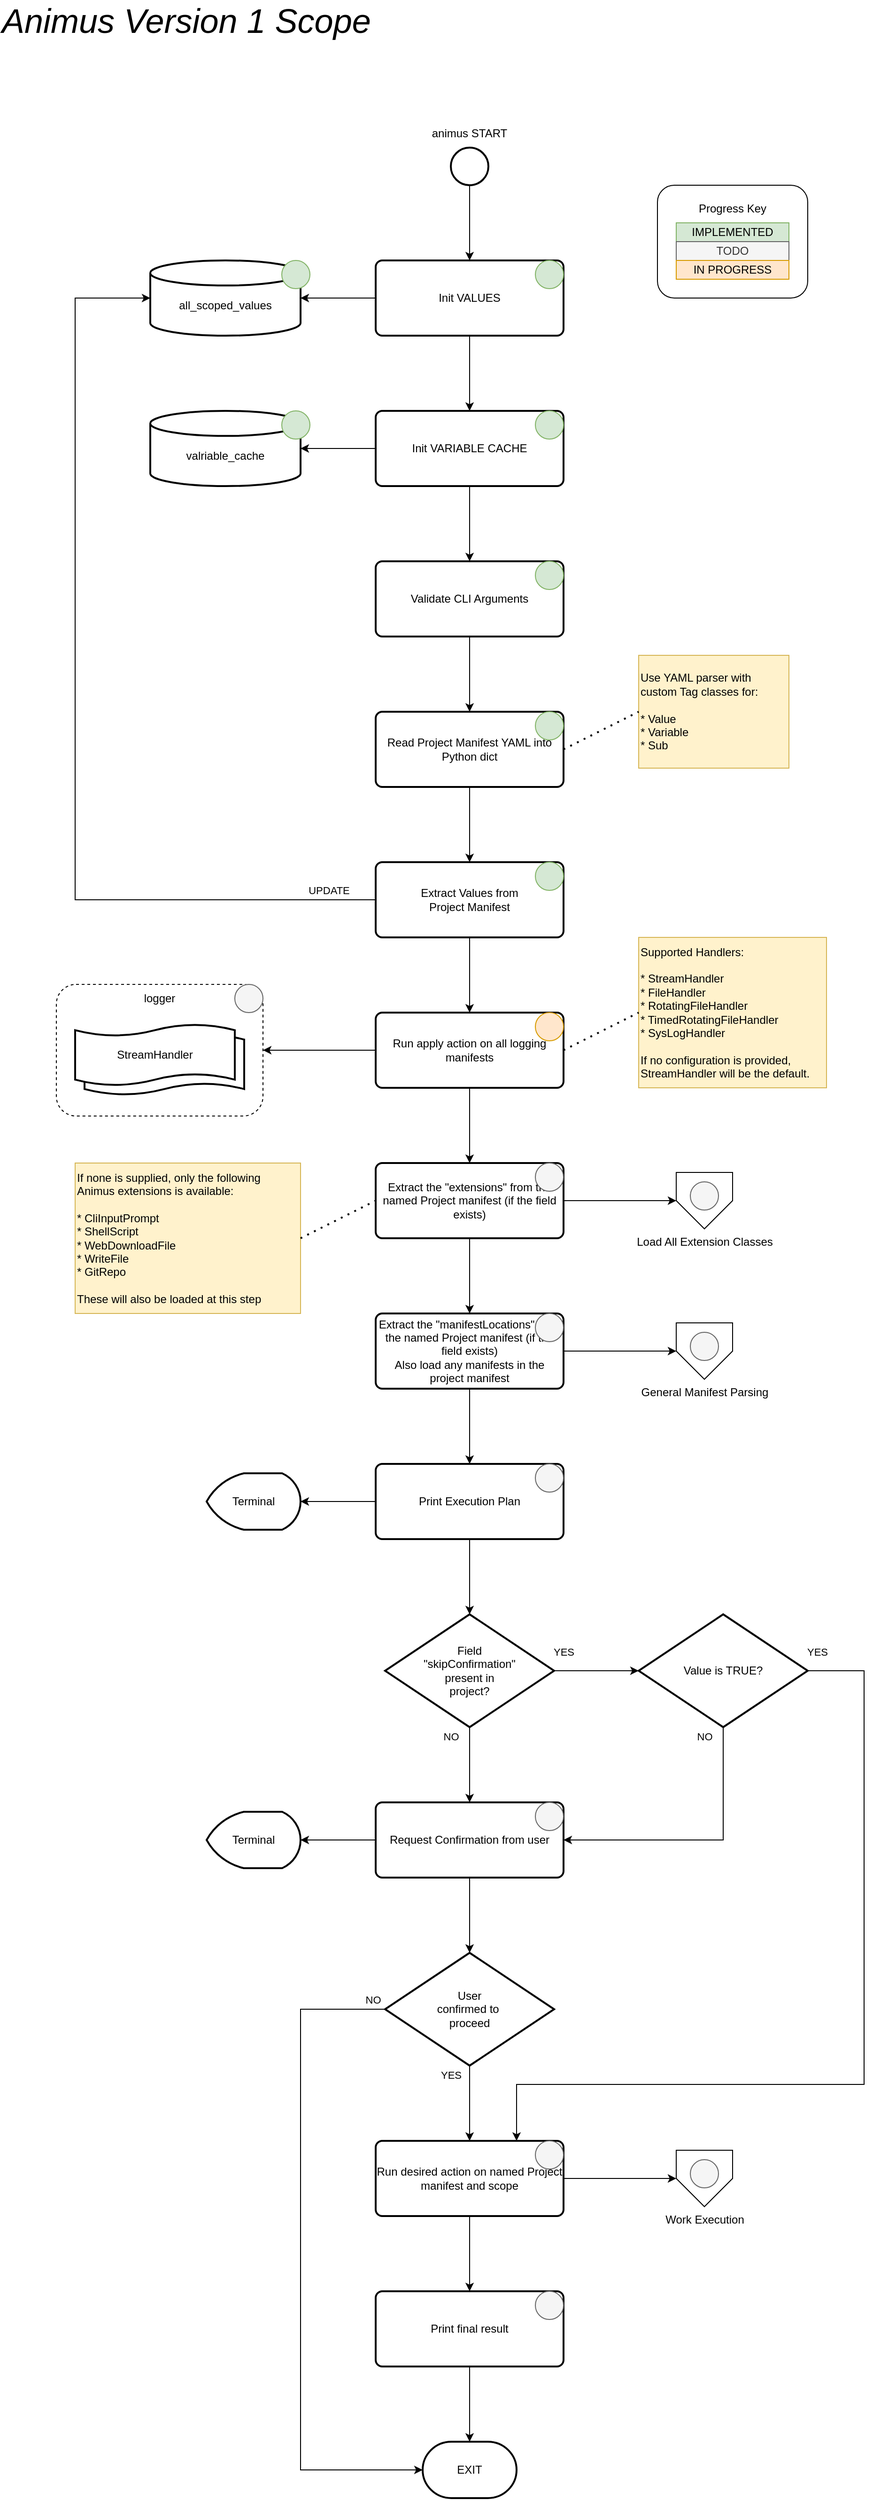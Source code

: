 <mxfile version="21.1.2" type="device" pages="2">
  <diagram name="Project Init" id="9PZ8RRwFv8GzSiJsPlFz">
    <mxGraphModel dx="2924" dy="1194" grid="1" gridSize="10" guides="1" tooltips="1" connect="1" arrows="1" fold="1" page="1" pageScale="1" pageWidth="850" pageHeight="1100" math="0" shadow="0">
      <root>
        <mxCell id="0" />
        <mxCell id="1" parent="0" />
        <mxCell id="VdCg7VXAjWynsJLB6FN2-26" value="" style="rounded=1;whiteSpace=wrap;html=1;fillColor=none;dashed=1;" parent="1" vertex="1">
          <mxGeometry x="-180" y="1130" width="220" height="140" as="geometry" />
        </mxCell>
        <mxCell id="VdCg7VXAjWynsJLB6FN2-22" value="StreamHandlerLogging" style="shape=tape;whiteSpace=wrap;html=1;strokeWidth=2;size=0.19" parent="1" vertex="1">
          <mxGeometry x="-150" y="1182.5" width="170" height="65" as="geometry" />
        </mxCell>
        <mxCell id="VdCg7VXAjWynsJLB6FN2-12" style="edgeStyle=orthogonalEdgeStyle;rounded=0;orthogonalLoop=1;jettySize=auto;html=1;entryX=0.5;entryY=0;entryDx=0;entryDy=0;" parent="1" source="VdCg7VXAjWynsJLB6FN2-1" target="VdCg7VXAjWynsJLB6FN2-10" edge="1">
          <mxGeometry relative="1" as="geometry">
            <mxPoint x="260" y="320" as="targetPoint" />
          </mxGeometry>
        </mxCell>
        <mxCell id="VdCg7VXAjWynsJLB6FN2-1" value="" style="strokeWidth=2;html=1;shape=mxgraph.flowchart.start_2;whiteSpace=wrap;" parent="1" vertex="1">
          <mxGeometry x="240" y="240" width="40" height="40" as="geometry" />
        </mxCell>
        <mxCell id="VdCg7VXAjWynsJLB6FN2-2" value="animus START" style="text;html=1;strokeColor=none;fillColor=none;align=center;verticalAlign=middle;whiteSpace=wrap;rounded=0;" parent="1" vertex="1">
          <mxGeometry x="205" y="210" width="110" height="30" as="geometry" />
        </mxCell>
        <mxCell id="VdCg7VXAjWynsJLB6FN2-6" style="edgeStyle=orthogonalEdgeStyle;rounded=0;orthogonalLoop=1;jettySize=auto;html=1;entryX=0.5;entryY=0;entryDx=0;entryDy=0;" parent="1" source="VdCg7VXAjWynsJLB6FN2-3" target="VdCg7VXAjWynsJLB6FN2-4" edge="1">
          <mxGeometry relative="1" as="geometry" />
        </mxCell>
        <mxCell id="VdCg7VXAjWynsJLB6FN2-3" value="Validate CLI Arguments" style="rounded=1;whiteSpace=wrap;html=1;absoluteArcSize=1;arcSize=14;strokeWidth=2;" parent="1" vertex="1">
          <mxGeometry x="160" y="680" width="200" height="80" as="geometry" />
        </mxCell>
        <mxCell id="VdCg7VXAjWynsJLB6FN2-19" style="edgeStyle=orthogonalEdgeStyle;rounded=0;orthogonalLoop=1;jettySize=auto;html=1;entryX=0.5;entryY=0;entryDx=0;entryDy=0;" parent="1" source="VdCg7VXAjWynsJLB6FN2-4" target="VdCg7VXAjWynsJLB6FN2-9" edge="1">
          <mxGeometry relative="1" as="geometry" />
        </mxCell>
        <mxCell id="VdCg7VXAjWynsJLB6FN2-4" value="Read Project Manifest YAML into Python dict" style="rounded=1;whiteSpace=wrap;html=1;absoluteArcSize=1;arcSize=14;strokeWidth=2;" parent="1" vertex="1">
          <mxGeometry x="160" y="840" width="200" height="80" as="geometry" />
        </mxCell>
        <mxCell id="VdCg7VXAjWynsJLB6FN2-7" value="Use YAML parser with custom Tag classes for:&lt;br&gt;&lt;br&gt;* Value&lt;br&gt;* Variable&lt;br&gt;* Sub" style="text;html=1;strokeColor=#d6b656;fillColor=#fff2cc;align=left;verticalAlign=middle;whiteSpace=wrap;rounded=0;" parent="1" vertex="1">
          <mxGeometry x="440" y="780" width="160" height="120" as="geometry" />
        </mxCell>
        <mxCell id="VdCg7VXAjWynsJLB6FN2-8" value="" style="endArrow=none;dashed=1;html=1;dashPattern=1 3;strokeWidth=2;rounded=0;exitX=1;exitY=0.5;exitDx=0;exitDy=0;entryX=0;entryY=0.5;entryDx=0;entryDy=0;" parent="1" source="VdCg7VXAjWynsJLB6FN2-4" target="VdCg7VXAjWynsJLB6FN2-7" edge="1">
          <mxGeometry width="50" height="50" relative="1" as="geometry">
            <mxPoint x="400" y="830" as="sourcePoint" />
            <mxPoint x="450" y="780" as="targetPoint" />
          </mxGeometry>
        </mxCell>
        <mxCell id="VdCg7VXAjWynsJLB6FN2-20" value="UPDATE" style="edgeStyle=orthogonalEdgeStyle;rounded=0;orthogonalLoop=1;jettySize=auto;html=1;entryX=0;entryY=0.5;entryDx=0;entryDy=0;entryPerimeter=0;" parent="1" source="VdCg7VXAjWynsJLB6FN2-9" target="VdCg7VXAjWynsJLB6FN2-15" edge="1">
          <mxGeometry x="-0.904" y="-10" relative="1" as="geometry">
            <Array as="points">
              <mxPoint x="-160" y="1040" />
              <mxPoint x="-160" y="400" />
            </Array>
            <mxPoint as="offset" />
          </mxGeometry>
        </mxCell>
        <mxCell id="VdCg7VXAjWynsJLB6FN2-29" style="edgeStyle=orthogonalEdgeStyle;rounded=0;orthogonalLoop=1;jettySize=auto;html=1;entryX=0.5;entryY=0;entryDx=0;entryDy=0;" parent="1" source="VdCg7VXAjWynsJLB6FN2-9" target="VdCg7VXAjWynsJLB6FN2-23" edge="1">
          <mxGeometry relative="1" as="geometry" />
        </mxCell>
        <mxCell id="VdCg7VXAjWynsJLB6FN2-9" value="Extract Values from&lt;br&gt;Project Manifest" style="rounded=1;whiteSpace=wrap;html=1;absoluteArcSize=1;arcSize=14;strokeWidth=2;" parent="1" vertex="1">
          <mxGeometry x="160" y="1000" width="200" height="80" as="geometry" />
        </mxCell>
        <mxCell id="VdCg7VXAjWynsJLB6FN2-13" style="edgeStyle=orthogonalEdgeStyle;rounded=0;orthogonalLoop=1;jettySize=auto;html=1;entryX=0.5;entryY=0;entryDx=0;entryDy=0;" parent="1" source="VdCg7VXAjWynsJLB6FN2-10" target="VdCg7VXAjWynsJLB6FN2-11" edge="1">
          <mxGeometry relative="1" as="geometry" />
        </mxCell>
        <mxCell id="VdCg7VXAjWynsJLB6FN2-16" style="edgeStyle=orthogonalEdgeStyle;rounded=0;orthogonalLoop=1;jettySize=auto;html=1;entryX=1;entryY=0.5;entryDx=0;entryDy=0;entryPerimeter=0;" parent="1" source="VdCg7VXAjWynsJLB6FN2-10" target="VdCg7VXAjWynsJLB6FN2-15" edge="1">
          <mxGeometry relative="1" as="geometry" />
        </mxCell>
        <mxCell id="VdCg7VXAjWynsJLB6FN2-10" value="Init VALUES" style="rounded=1;whiteSpace=wrap;html=1;absoluteArcSize=1;arcSize=14;strokeWidth=2;" parent="1" vertex="1">
          <mxGeometry x="160" y="360" width="200" height="80" as="geometry" />
        </mxCell>
        <mxCell id="VdCg7VXAjWynsJLB6FN2-14" style="edgeStyle=orthogonalEdgeStyle;rounded=0;orthogonalLoop=1;jettySize=auto;html=1;entryX=0.5;entryY=0;entryDx=0;entryDy=0;" parent="1" source="VdCg7VXAjWynsJLB6FN2-11" target="VdCg7VXAjWynsJLB6FN2-3" edge="1">
          <mxGeometry relative="1" as="geometry" />
        </mxCell>
        <mxCell id="VdCg7VXAjWynsJLB6FN2-18" style="edgeStyle=orthogonalEdgeStyle;rounded=0;orthogonalLoop=1;jettySize=auto;html=1;entryX=1;entryY=0.5;entryDx=0;entryDy=0;entryPerimeter=0;" parent="1" source="VdCg7VXAjWynsJLB6FN2-11" target="VdCg7VXAjWynsJLB6FN2-17" edge="1">
          <mxGeometry relative="1" as="geometry" />
        </mxCell>
        <mxCell id="VdCg7VXAjWynsJLB6FN2-11" value="Init VARIABLE CACHE" style="rounded=1;whiteSpace=wrap;html=1;absoluteArcSize=1;arcSize=14;strokeWidth=2;" parent="1" vertex="1">
          <mxGeometry x="160" y="520" width="200" height="80" as="geometry" />
        </mxCell>
        <mxCell id="VdCg7VXAjWynsJLB6FN2-15" value="&lt;br&gt;all_scoped_values" style="strokeWidth=2;html=1;shape=mxgraph.flowchart.database;whiteSpace=wrap;" parent="1" vertex="1">
          <mxGeometry x="-80" y="360" width="160" height="80" as="geometry" />
        </mxCell>
        <mxCell id="VdCg7VXAjWynsJLB6FN2-17" value="&lt;br&gt;valriable_cache" style="strokeWidth=2;html=1;shape=mxgraph.flowchart.database;whiteSpace=wrap;" parent="1" vertex="1">
          <mxGeometry x="-80" y="520" width="160" height="80" as="geometry" />
        </mxCell>
        <mxCell id="VdCg7VXAjWynsJLB6FN2-21" value="StreamHandler" style="shape=tape;whiteSpace=wrap;html=1;strokeWidth=2;size=0.19" parent="1" vertex="1">
          <mxGeometry x="-160" y="1172.5" width="170" height="65" as="geometry" />
        </mxCell>
        <mxCell id="VdCg7VXAjWynsJLB6FN2-28" style="edgeStyle=orthogonalEdgeStyle;rounded=0;orthogonalLoop=1;jettySize=auto;html=1;entryX=1;entryY=0.5;entryDx=0;entryDy=0;" parent="1" source="VdCg7VXAjWynsJLB6FN2-23" target="VdCg7VXAjWynsJLB6FN2-26" edge="1">
          <mxGeometry relative="1" as="geometry" />
        </mxCell>
        <mxCell id="VdCg7VXAjWynsJLB6FN2-45" style="edgeStyle=orthogonalEdgeStyle;rounded=0;orthogonalLoop=1;jettySize=auto;html=1;entryX=0.5;entryY=0;entryDx=0;entryDy=0;" parent="1" source="VdCg7VXAjWynsJLB6FN2-23" target="VdCg7VXAjWynsJLB6FN2-40" edge="1">
          <mxGeometry relative="1" as="geometry" />
        </mxCell>
        <mxCell id="VdCg7VXAjWynsJLB6FN2-23" value="Run apply action on all logging manifests" style="rounded=1;whiteSpace=wrap;html=1;absoluteArcSize=1;arcSize=14;strokeWidth=2;" parent="1" vertex="1">
          <mxGeometry x="160" y="1160" width="200" height="80" as="geometry" />
        </mxCell>
        <mxCell id="VdCg7VXAjWynsJLB6FN2-24" value="Supported Handlers:&lt;br&gt;&lt;br&gt;&lt;div&gt;* StreamHandler&lt;/div&gt;&lt;div&gt;* FileHandler&lt;/div&gt;&lt;div&gt;* RotatingFileHandler&lt;/div&gt;&lt;div&gt;* TimedRotatingFileHandler&lt;/div&gt;&lt;div&gt;* SysLogHandler&lt;/div&gt;&lt;div&gt;&lt;br&gt;&lt;/div&gt;&lt;div&gt;If no configuration is provided, StreamHandler will be the default.&lt;/div&gt;" style="text;html=1;strokeColor=#d6b656;fillColor=#fff2cc;align=left;verticalAlign=middle;whiteSpace=wrap;rounded=0;" parent="1" vertex="1">
          <mxGeometry x="440" y="1080" width="200" height="160" as="geometry" />
        </mxCell>
        <mxCell id="VdCg7VXAjWynsJLB6FN2-25" value="" style="endArrow=none;dashed=1;html=1;dashPattern=1 3;strokeWidth=2;rounded=0;exitX=1;exitY=0.5;exitDx=0;exitDy=0;entryX=0;entryY=0.5;entryDx=0;entryDy=0;" parent="1" source="VdCg7VXAjWynsJLB6FN2-23" target="VdCg7VXAjWynsJLB6FN2-24" edge="1">
          <mxGeometry width="50" height="50" relative="1" as="geometry">
            <mxPoint x="370" y="890" as="sourcePoint" />
            <mxPoint x="450" y="850" as="targetPoint" />
          </mxGeometry>
        </mxCell>
        <mxCell id="VdCg7VXAjWynsJLB6FN2-27" value="logger" style="text;html=1;strokeColor=none;fillColor=none;align=center;verticalAlign=middle;whiteSpace=wrap;rounded=0;" parent="1" vertex="1">
          <mxGeometry x="-100" y="1130" width="60" height="30" as="geometry" />
        </mxCell>
        <mxCell id="VdCg7VXAjWynsJLB6FN2-50" style="edgeStyle=orthogonalEdgeStyle;rounded=0;orthogonalLoop=1;jettySize=auto;html=1;entryX=0;entryY=0.5;entryDx=0;entryDy=0;" parent="1" source="VdCg7VXAjWynsJLB6FN2-31" target="VdCg7VXAjWynsJLB6FN2-49" edge="1">
          <mxGeometry relative="1" as="geometry" />
        </mxCell>
        <mxCell id="VdCg7VXAjWynsJLB6FN2-73" style="edgeStyle=orthogonalEdgeStyle;rounded=0;orthogonalLoop=1;jettySize=auto;html=1;entryX=0.5;entryY=0;entryDx=0;entryDy=0;" parent="1" source="VdCg7VXAjWynsJLB6FN2-31" target="VdCg7VXAjWynsJLB6FN2-72" edge="1">
          <mxGeometry relative="1" as="geometry" />
        </mxCell>
        <mxCell id="VdCg7VXAjWynsJLB6FN2-31" value="Run desired action on named Project manifest and scope" style="rounded=1;whiteSpace=wrap;html=1;absoluteArcSize=1;arcSize=14;strokeWidth=2;" parent="1" vertex="1">
          <mxGeometry x="160" y="2360" width="200" height="80" as="geometry" />
        </mxCell>
        <mxCell id="VdCg7VXAjWynsJLB6FN2-38" style="edgeStyle=orthogonalEdgeStyle;rounded=0;orthogonalLoop=1;jettySize=auto;html=1;entryX=0;entryY=0.5;entryDx=0;entryDy=0;" parent="1" source="VdCg7VXAjWynsJLB6FN2-34" target="VdCg7VXAjWynsJLB6FN2-37" edge="1">
          <mxGeometry relative="1" as="geometry" />
        </mxCell>
        <mxCell id="VdCg7VXAjWynsJLB6FN2-54" style="edgeStyle=orthogonalEdgeStyle;rounded=0;orthogonalLoop=1;jettySize=auto;html=1;entryX=0.5;entryY=0;entryDx=0;entryDy=0;" parent="1" source="VdCg7VXAjWynsJLB6FN2-34" target="VdCg7VXAjWynsJLB6FN2-51" edge="1">
          <mxGeometry relative="1" as="geometry" />
        </mxCell>
        <mxCell id="VdCg7VXAjWynsJLB6FN2-34" value="Extract the &quot;manifestLocations&quot; from the named Project manifest (if the field exists)&lt;br&gt;Also load any manifests in the project manifest" style="rounded=1;whiteSpace=wrap;html=1;absoluteArcSize=1;arcSize=14;strokeWidth=2;" parent="1" vertex="1">
          <mxGeometry x="160" y="1480" width="200" height="80" as="geometry" />
        </mxCell>
        <mxCell id="VdCg7VXAjWynsJLB6FN2-37" value="General Manifest Parsing" style="verticalLabelPosition=bottom;verticalAlign=top;html=1;shape=offPageConnector;rounded=0;size=0.5;" parent="1" vertex="1">
          <mxGeometry x="480" y="1490" width="60" height="60" as="geometry" />
        </mxCell>
        <mxCell id="VdCg7VXAjWynsJLB6FN2-44" style="edgeStyle=orthogonalEdgeStyle;rounded=0;orthogonalLoop=1;jettySize=auto;html=1;entryX=0;entryY=0.5;entryDx=0;entryDy=0;" parent="1" source="VdCg7VXAjWynsJLB6FN2-40" target="VdCg7VXAjWynsJLB6FN2-42" edge="1">
          <mxGeometry relative="1" as="geometry" />
        </mxCell>
        <mxCell id="VdCg7VXAjWynsJLB6FN2-46" style="edgeStyle=orthogonalEdgeStyle;rounded=0;orthogonalLoop=1;jettySize=auto;html=1;entryX=0.5;entryY=0;entryDx=0;entryDy=0;" parent="1" source="VdCg7VXAjWynsJLB6FN2-40" target="VdCg7VXAjWynsJLB6FN2-34" edge="1">
          <mxGeometry relative="1" as="geometry" />
        </mxCell>
        <mxCell id="VdCg7VXAjWynsJLB6FN2-40" value="Extract the &quot;extensions&quot; from the named Project manifest (if the field exists)" style="rounded=1;whiteSpace=wrap;html=1;absoluteArcSize=1;arcSize=14;strokeWidth=2;" parent="1" vertex="1">
          <mxGeometry x="160" y="1320" width="200" height="80" as="geometry" />
        </mxCell>
        <mxCell id="VdCg7VXAjWynsJLB6FN2-42" value="Load All Extension Classes" style="verticalLabelPosition=bottom;verticalAlign=top;html=1;shape=offPageConnector;rounded=0;size=0.5;" parent="1" vertex="1">
          <mxGeometry x="480" y="1330" width="60" height="60" as="geometry" />
        </mxCell>
        <mxCell id="VdCg7VXAjWynsJLB6FN2-47" value="If none is supplied, only the following Animus extensions is available:&lt;br&gt;&lt;br&gt;&lt;div&gt;* CliInputPrompt&lt;/div&gt;&lt;div&gt;* ShellScript&lt;/div&gt;&lt;div&gt;* WebDownloadFile&lt;/div&gt;&lt;div&gt;* WriteFile&lt;/div&gt;&lt;div&gt;* GitRepo&lt;/div&gt;&lt;div&gt;&lt;br&gt;&lt;/div&gt;&lt;div&gt;These will also be loaded at this step&lt;/div&gt;" style="text;html=1;strokeColor=#d6b656;fillColor=#fff2cc;align=left;verticalAlign=middle;whiteSpace=wrap;rounded=0;" parent="1" vertex="1">
          <mxGeometry x="-160" y="1320" width="240" height="160" as="geometry" />
        </mxCell>
        <mxCell id="VdCg7VXAjWynsJLB6FN2-48" value="" style="endArrow=none;dashed=1;html=1;dashPattern=1 3;strokeWidth=2;rounded=0;exitX=1;exitY=0.5;exitDx=0;exitDy=0;entryX=0;entryY=0.5;entryDx=0;entryDy=0;" parent="1" source="VdCg7VXAjWynsJLB6FN2-47" target="VdCg7VXAjWynsJLB6FN2-40" edge="1">
          <mxGeometry width="50" height="50" relative="1" as="geometry">
            <mxPoint x="370" y="1210" as="sourcePoint" />
            <mxPoint x="450" y="1170" as="targetPoint" />
          </mxGeometry>
        </mxCell>
        <mxCell id="VdCg7VXAjWynsJLB6FN2-49" value="Work Execution" style="verticalLabelPosition=bottom;verticalAlign=top;html=1;shape=offPageConnector;rounded=0;size=0.5;" parent="1" vertex="1">
          <mxGeometry x="480" y="2370" width="60" height="60" as="geometry" />
        </mxCell>
        <mxCell id="VdCg7VXAjWynsJLB6FN2-53" style="edgeStyle=orthogonalEdgeStyle;rounded=0;orthogonalLoop=1;jettySize=auto;html=1;entryX=1;entryY=0.5;entryDx=0;entryDy=0;entryPerimeter=0;" parent="1" source="VdCg7VXAjWynsJLB6FN2-51" target="VdCg7VXAjWynsJLB6FN2-52" edge="1">
          <mxGeometry relative="1" as="geometry" />
        </mxCell>
        <mxCell id="VdCg7VXAjWynsJLB6FN2-56" style="edgeStyle=orthogonalEdgeStyle;rounded=0;orthogonalLoop=1;jettySize=auto;html=1;entryX=0.5;entryY=0;entryDx=0;entryDy=0;entryPerimeter=0;" parent="1" source="VdCg7VXAjWynsJLB6FN2-51" target="VdCg7VXAjWynsJLB6FN2-55" edge="1">
          <mxGeometry relative="1" as="geometry" />
        </mxCell>
        <mxCell id="VdCg7VXAjWynsJLB6FN2-51" value="Print Execution Plan" style="rounded=1;whiteSpace=wrap;html=1;absoluteArcSize=1;arcSize=14;strokeWidth=2;" parent="1" vertex="1">
          <mxGeometry x="160" y="1640" width="200" height="80" as="geometry" />
        </mxCell>
        <mxCell id="VdCg7VXAjWynsJLB6FN2-52" value="Terminal" style="strokeWidth=2;html=1;shape=mxgraph.flowchart.display;whiteSpace=wrap;" parent="1" vertex="1">
          <mxGeometry x="-20" y="1650" width="100" height="60" as="geometry" />
        </mxCell>
        <mxCell id="VdCg7VXAjWynsJLB6FN2-58" value="YES" style="edgeStyle=orthogonalEdgeStyle;rounded=0;orthogonalLoop=1;jettySize=auto;html=1;entryX=0;entryY=0.5;entryDx=0;entryDy=0;entryPerimeter=0;" parent="1" source="VdCg7VXAjWynsJLB6FN2-55" target="VdCg7VXAjWynsJLB6FN2-59" edge="1">
          <mxGeometry x="-0.778" y="20" relative="1" as="geometry">
            <mxPoint x="420" y="1930" as="targetPoint" />
            <mxPoint as="offset" />
          </mxGeometry>
        </mxCell>
        <mxCell id="VdCg7VXAjWynsJLB6FN2-61" value="NO" style="edgeStyle=orthogonalEdgeStyle;rounded=0;orthogonalLoop=1;jettySize=auto;html=1;entryX=0.5;entryY=0;entryDx=0;entryDy=0;exitX=0.5;exitY=1;exitDx=0;exitDy=0;exitPerimeter=0;" parent="1" source="VdCg7VXAjWynsJLB6FN2-55" target="VdCg7VXAjWynsJLB6FN2-60" edge="1">
          <mxGeometry x="-0.75" y="-20" relative="1" as="geometry">
            <Array as="points">
              <mxPoint x="260" y="1940" />
              <mxPoint x="260" y="1940" />
            </Array>
            <mxPoint as="offset" />
          </mxGeometry>
        </mxCell>
        <mxCell id="VdCg7VXAjWynsJLB6FN2-55" value="Field&lt;br&gt;&quot;skipConfirmation&quot; &lt;br&gt;present in&lt;br&gt;project?" style="strokeWidth=2;html=1;shape=mxgraph.flowchart.decision;whiteSpace=wrap;" parent="1" vertex="1">
          <mxGeometry x="170" y="1800" width="180" height="120" as="geometry" />
        </mxCell>
        <mxCell id="VdCg7VXAjWynsJLB6FN2-62" value="NO" style="edgeStyle=orthogonalEdgeStyle;rounded=0;orthogonalLoop=1;jettySize=auto;html=1;entryX=1;entryY=0.5;entryDx=0;entryDy=0;" parent="1" source="VdCg7VXAjWynsJLB6FN2-59" target="VdCg7VXAjWynsJLB6FN2-60" edge="1">
          <mxGeometry x="-0.931" y="-20" relative="1" as="geometry">
            <Array as="points">
              <mxPoint x="530" y="2040" />
            </Array>
            <mxPoint as="offset" />
          </mxGeometry>
        </mxCell>
        <mxCell id="VdCg7VXAjWynsJLB6FN2-68" value="YES" style="edgeStyle=orthogonalEdgeStyle;rounded=0;orthogonalLoop=1;jettySize=auto;html=1;entryX=0.75;entryY=0;entryDx=0;entryDy=0;" parent="1" source="VdCg7VXAjWynsJLB6FN2-59" target="VdCg7VXAjWynsJLB6FN2-31" edge="1">
          <mxGeometry x="-0.979" y="20" relative="1" as="geometry">
            <Array as="points">
              <mxPoint x="680" y="1860" />
              <mxPoint x="680" y="2300" />
              <mxPoint x="310" y="2300" />
            </Array>
            <mxPoint as="offset" />
          </mxGeometry>
        </mxCell>
        <mxCell id="VdCg7VXAjWynsJLB6FN2-59" value="Value is TRUE?" style="strokeWidth=2;html=1;shape=mxgraph.flowchart.decision;whiteSpace=wrap;" parent="1" vertex="1">
          <mxGeometry x="440" y="1800" width="180" height="120" as="geometry" />
        </mxCell>
        <mxCell id="VdCg7VXAjWynsJLB6FN2-64" style="edgeStyle=orthogonalEdgeStyle;rounded=0;orthogonalLoop=1;jettySize=auto;html=1;entryX=1;entryY=0.5;entryDx=0;entryDy=0;entryPerimeter=0;" parent="1" source="VdCg7VXAjWynsJLB6FN2-60" target="VdCg7VXAjWynsJLB6FN2-63" edge="1">
          <mxGeometry relative="1" as="geometry" />
        </mxCell>
        <mxCell id="VdCg7VXAjWynsJLB6FN2-66" style="edgeStyle=orthogonalEdgeStyle;rounded=0;orthogonalLoop=1;jettySize=auto;html=1;entryX=0.5;entryY=0;entryDx=0;entryDy=0;entryPerimeter=0;" parent="1" source="VdCg7VXAjWynsJLB6FN2-60" target="VdCg7VXAjWynsJLB6FN2-65" edge="1">
          <mxGeometry relative="1" as="geometry" />
        </mxCell>
        <mxCell id="VdCg7VXAjWynsJLB6FN2-60" value="Request Confirmation from user" style="rounded=1;whiteSpace=wrap;html=1;absoluteArcSize=1;arcSize=14;strokeWidth=2;" parent="1" vertex="1">
          <mxGeometry x="160" y="2000" width="200" height="80" as="geometry" />
        </mxCell>
        <mxCell id="VdCg7VXAjWynsJLB6FN2-63" value="Terminal" style="strokeWidth=2;html=1;shape=mxgraph.flowchart.display;whiteSpace=wrap;" parent="1" vertex="1">
          <mxGeometry x="-20" y="2010" width="100" height="60" as="geometry" />
        </mxCell>
        <mxCell id="VdCg7VXAjWynsJLB6FN2-67" value="YES" style="edgeStyle=orthogonalEdgeStyle;rounded=0;orthogonalLoop=1;jettySize=auto;html=1;exitX=0.5;exitY=1;exitDx=0;exitDy=0;exitPerimeter=0;" parent="1" source="VdCg7VXAjWynsJLB6FN2-65" target="VdCg7VXAjWynsJLB6FN2-31" edge="1">
          <mxGeometry x="-0.75" y="-20" relative="1" as="geometry">
            <Array as="points">
              <mxPoint x="260" y="2300" />
              <mxPoint x="260" y="2300" />
            </Array>
            <mxPoint as="offset" />
          </mxGeometry>
        </mxCell>
        <mxCell id="VdCg7VXAjWynsJLB6FN2-71" value="NO" style="edgeStyle=orthogonalEdgeStyle;rounded=0;orthogonalLoop=1;jettySize=auto;html=1;entryX=0;entryY=0.5;entryDx=0;entryDy=0;entryPerimeter=0;" parent="1" source="VdCg7VXAjWynsJLB6FN2-65" target="VdCg7VXAjWynsJLB6FN2-70" edge="1">
          <mxGeometry x="-0.962" y="-10" relative="1" as="geometry">
            <Array as="points">
              <mxPoint x="80" y="2220" />
              <mxPoint x="80" y="2710" />
            </Array>
            <mxPoint as="offset" />
          </mxGeometry>
        </mxCell>
        <mxCell id="VdCg7VXAjWynsJLB6FN2-65" value="User&lt;br&gt;confirmed to&amp;nbsp;&lt;br&gt;proceed" style="strokeWidth=2;html=1;shape=mxgraph.flowchart.decision;whiteSpace=wrap;" parent="1" vertex="1">
          <mxGeometry x="170" y="2160" width="180" height="120" as="geometry" />
        </mxCell>
        <mxCell id="VdCg7VXAjWynsJLB6FN2-70" value="EXIT" style="strokeWidth=2;html=1;shape=mxgraph.flowchart.terminator;whiteSpace=wrap;" parent="1" vertex="1">
          <mxGeometry x="210" y="2680" width="100" height="60" as="geometry" />
        </mxCell>
        <mxCell id="VdCg7VXAjWynsJLB6FN2-74" style="edgeStyle=orthogonalEdgeStyle;rounded=0;orthogonalLoop=1;jettySize=auto;html=1;entryX=0.5;entryY=0;entryDx=0;entryDy=0;entryPerimeter=0;" parent="1" source="VdCg7VXAjWynsJLB6FN2-72" target="VdCg7VXAjWynsJLB6FN2-70" edge="1">
          <mxGeometry relative="1" as="geometry" />
        </mxCell>
        <mxCell id="VdCg7VXAjWynsJLB6FN2-72" value="Print final result" style="rounded=1;whiteSpace=wrap;html=1;absoluteArcSize=1;arcSize=14;strokeWidth=2;" parent="1" vertex="1">
          <mxGeometry x="160" y="2520" width="200" height="80" as="geometry" />
        </mxCell>
        <mxCell id="VdCg7VXAjWynsJLB6FN2-75" value="IMPLEMENTED" style="text;html=1;strokeColor=#82b366;fillColor=#d5e8d4;align=center;verticalAlign=middle;whiteSpace=wrap;rounded=0;" parent="1" vertex="1">
          <mxGeometry x="480" y="320" width="120" height="20" as="geometry" />
        </mxCell>
        <mxCell id="VdCg7VXAjWynsJLB6FN2-76" value="TODO" style="text;html=1;strokeColor=#666666;fillColor=#f5f5f5;align=center;verticalAlign=middle;whiteSpace=wrap;rounded=0;fontColor=#333333;" parent="1" vertex="1">
          <mxGeometry x="480" y="340" width="120" height="20" as="geometry" />
        </mxCell>
        <mxCell id="VdCg7VXAjWynsJLB6FN2-77" value="IN PROGRESS" style="text;html=1;strokeColor=#d79b00;fillColor=#ffe6cc;align=center;verticalAlign=middle;whiteSpace=wrap;rounded=0;" parent="1" vertex="1">
          <mxGeometry x="480" y="360" width="120" height="20" as="geometry" />
        </mxCell>
        <mxCell id="VdCg7VXAjWynsJLB6FN2-81" value="" style="ellipse;whiteSpace=wrap;html=1;fillColor=#d5e8d4;strokeColor=#82b366;" parent="1" vertex="1">
          <mxGeometry x="330" y="360" width="30" height="30" as="geometry" />
        </mxCell>
        <mxCell id="VdCg7VXAjWynsJLB6FN2-82" value="" style="ellipse;whiteSpace=wrap;html=1;fillColor=#d5e8d4;strokeColor=#82b366;" parent="1" vertex="1">
          <mxGeometry x="330" y="520" width="30" height="30" as="geometry" />
        </mxCell>
        <mxCell id="VdCg7VXAjWynsJLB6FN2-83" value="" style="ellipse;whiteSpace=wrap;html=1;fillColor=#d5e8d4;strokeColor=#82b366;" parent="1" vertex="1">
          <mxGeometry x="330" y="680" width="30" height="30" as="geometry" />
        </mxCell>
        <mxCell id="VdCg7VXAjWynsJLB6FN2-84" value="" style="ellipse;whiteSpace=wrap;html=1;fillColor=#d5e8d4;strokeColor=#82b366;" parent="1" vertex="1">
          <mxGeometry x="60" y="520" width="30" height="30" as="geometry" />
        </mxCell>
        <mxCell id="VdCg7VXAjWynsJLB6FN2-85" value="" style="ellipse;whiteSpace=wrap;html=1;fillColor=#d5e8d4;strokeColor=#82b366;" parent="1" vertex="1">
          <mxGeometry x="60" y="360" width="30" height="30" as="geometry" />
        </mxCell>
        <mxCell id="VdCg7VXAjWynsJLB6FN2-86" value="" style="ellipse;whiteSpace=wrap;html=1;fillColor=#d5e8d4;strokeColor=#82b366;" parent="1" vertex="1">
          <mxGeometry x="330" y="1000" width="30" height="30" as="geometry" />
        </mxCell>
        <mxCell id="VdCg7VXAjWynsJLB6FN2-87" value="" style="ellipse;whiteSpace=wrap;html=1;fillColor=#f5f5f5;strokeColor=#666666;fontColor=#333333;" parent="1" vertex="1">
          <mxGeometry x="10" y="1130" width="30" height="30" as="geometry" />
        </mxCell>
        <mxCell id="VdCg7VXAjWynsJLB6FN2-88" value="" style="ellipse;whiteSpace=wrap;html=1;fillColor=#ffe6cc;strokeColor=#d79b00;" parent="1" vertex="1">
          <mxGeometry x="330" y="1160" width="30" height="30" as="geometry" />
        </mxCell>
        <mxCell id="VdCg7VXAjWynsJLB6FN2-89" value="" style="ellipse;whiteSpace=wrap;html=1;fillColor=#f5f5f5;strokeColor=#666666;fontColor=#333333;" parent="1" vertex="1">
          <mxGeometry x="330" y="1320" width="30" height="30" as="geometry" />
        </mxCell>
        <mxCell id="VdCg7VXAjWynsJLB6FN2-90" value="" style="ellipse;whiteSpace=wrap;html=1;fillColor=#f5f5f5;strokeColor=#666666;fontColor=#333333;" parent="1" vertex="1">
          <mxGeometry x="330" y="1480" width="30" height="30" as="geometry" />
        </mxCell>
        <mxCell id="VdCg7VXAjWynsJLB6FN2-91" value="" style="ellipse;whiteSpace=wrap;html=1;fillColor=#f5f5f5;strokeColor=#666666;fontColor=#333333;" parent="1" vertex="1">
          <mxGeometry x="330" y="1640" width="30" height="30" as="geometry" />
        </mxCell>
        <mxCell id="VdCg7VXAjWynsJLB6FN2-92" value="" style="ellipse;whiteSpace=wrap;html=1;fillColor=#f5f5f5;strokeColor=#666666;fontColor=#333333;" parent="1" vertex="1">
          <mxGeometry x="495" y="1340" width="30" height="30" as="geometry" />
        </mxCell>
        <mxCell id="VdCg7VXAjWynsJLB6FN2-93" value="" style="ellipse;whiteSpace=wrap;html=1;fillColor=#f5f5f5;strokeColor=#666666;fontColor=#333333;" parent="1" vertex="1">
          <mxGeometry x="495" y="1500" width="30" height="30" as="geometry" />
        </mxCell>
        <mxCell id="VdCg7VXAjWynsJLB6FN2-94" value="" style="ellipse;whiteSpace=wrap;html=1;fillColor=#f5f5f5;strokeColor=#666666;fontColor=#333333;" parent="1" vertex="1">
          <mxGeometry x="330" y="2000" width="30" height="30" as="geometry" />
        </mxCell>
        <mxCell id="VdCg7VXAjWynsJLB6FN2-95" value="" style="ellipse;whiteSpace=wrap;html=1;fillColor=#f5f5f5;strokeColor=#666666;fontColor=#333333;" parent="1" vertex="1">
          <mxGeometry x="330" y="2360" width="30" height="30" as="geometry" />
        </mxCell>
        <mxCell id="VdCg7VXAjWynsJLB6FN2-96" value="" style="ellipse;whiteSpace=wrap;html=1;fillColor=#f5f5f5;strokeColor=#666666;fontColor=#333333;" parent="1" vertex="1">
          <mxGeometry x="495" y="2380" width="30" height="30" as="geometry" />
        </mxCell>
        <mxCell id="VdCg7VXAjWynsJLB6FN2-97" value="" style="ellipse;whiteSpace=wrap;html=1;fillColor=#f5f5f5;strokeColor=#666666;fontColor=#333333;" parent="1" vertex="1">
          <mxGeometry x="330" y="2520" width="30" height="30" as="geometry" />
        </mxCell>
        <mxCell id="VdCg7VXAjWynsJLB6FN2-98" value="" style="ellipse;whiteSpace=wrap;html=1;fillColor=#d5e8d4;strokeColor=#82b366;" parent="1" vertex="1">
          <mxGeometry x="330" y="840" width="30" height="30" as="geometry" />
        </mxCell>
        <mxCell id="VdCg7VXAjWynsJLB6FN2-99" value="Progress Key" style="text;html=1;strokeColor=none;fillColor=none;align=center;verticalAlign=middle;whiteSpace=wrap;rounded=0;" parent="1" vertex="1">
          <mxGeometry x="495" y="290" width="90" height="30" as="geometry" />
        </mxCell>
        <mxCell id="VdCg7VXAjWynsJLB6FN2-100" value="" style="rounded=1;whiteSpace=wrap;html=1;fillColor=none;" parent="1" vertex="1">
          <mxGeometry x="460" y="280" width="160" height="120" as="geometry" />
        </mxCell>
        <mxCell id="VdCg7VXAjWynsJLB6FN2-101" value="Animus Version 1 Scope" style="text;html=1;strokeColor=none;fillColor=none;align=left;verticalAlign=middle;whiteSpace=wrap;rounded=0;fontSize=36;fontStyle=2" parent="1" vertex="1">
          <mxGeometry x="-240" y="90" width="565" height="30" as="geometry" />
        </mxCell>
      </root>
    </mxGraphModel>
  </diagram>
  <diagram id="wBAP3wJ0ll8BKhU-rvnk" name="General Manifest Parsing">
    <mxGraphModel dx="2074" dy="1194" grid="1" gridSize="10" guides="1" tooltips="1" connect="1" arrows="1" fold="1" page="1" pageScale="1" pageWidth="850" pageHeight="1100" math="0" shadow="0">
      <root>
        <mxCell id="0" />
        <mxCell id="1" parent="0" />
        <mxCell id="5oYI_40PP7ZbhPIeKUJ7-18" value="" style="rounded=1;whiteSpace=wrap;html=1;fillColor=none;dashed=1;" vertex="1" parent="1">
          <mxGeometry x="400" y="520" width="800" height="480" as="geometry" />
        </mxCell>
        <mxCell id="5oYI_40PP7ZbhPIeKUJ7-1" value="&amp;lt;&amp;lt; Extension &amp;gt;&amp;gt;&lt;br&gt;parse_manifest() Method called with Dict of Manifest Data" style="rounded=1;whiteSpace=wrap;html=1;absoluteArcSize=1;arcSize=14;strokeWidth=2;" vertex="1" parent="1">
          <mxGeometry x="440" y="400" width="200" height="80" as="geometry" />
        </mxCell>
        <mxCell id="5oYI_40PP7ZbhPIeKUJ7-5" value="call" style="edgeStyle=orthogonalEdgeStyle;rounded=0;orthogonalLoop=1;jettySize=auto;html=1;entryX=0;entryY=0.5;entryDx=0;entryDy=0;" edge="1" parent="1" source="5oYI_40PP7ZbhPIeKUJ7-2" target="5oYI_40PP7ZbhPIeKUJ7-1">
          <mxGeometry x="-0.667" y="10" relative="1" as="geometry">
            <mxPoint as="offset" />
          </mxGeometry>
        </mxCell>
        <mxCell id="5oYI_40PP7ZbhPIeKUJ7-8" style="edgeStyle=orthogonalEdgeStyle;rounded=0;orthogonalLoop=1;jettySize=auto;html=1;entryX=0.5;entryY=0;entryDx=0;entryDy=0;" edge="1" parent="1" source="5oYI_40PP7ZbhPIeKUJ7-2" target="5oYI_40PP7ZbhPIeKUJ7-6">
          <mxGeometry relative="1" as="geometry" />
        </mxCell>
        <mxCell id="5oYI_40PP7ZbhPIeKUJ7-2" value="&amp;lt;&amp;lt; main &amp;gt;&amp;gt;&lt;br&gt;Determin the extension class of the manifest data portion" style="rounded=1;whiteSpace=wrap;html=1;absoluteArcSize=1;arcSize=14;strokeWidth=2;" vertex="1" parent="1">
          <mxGeometry x="120" y="400" width="200" height="80" as="geometry" />
        </mxCell>
        <mxCell id="5oYI_40PP7ZbhPIeKUJ7-9" value="call" style="edgeStyle=orthogonalEdgeStyle;rounded=0;orthogonalLoop=1;jettySize=auto;html=1;entryX=0;entryY=0.5;entryDx=0;entryDy=0;" edge="1" parent="1" source="5oYI_40PP7ZbhPIeKUJ7-6" target="5oYI_40PP7ZbhPIeKUJ7-7">
          <mxGeometry x="-0.667" y="10" relative="1" as="geometry">
            <mxPoint as="offset" />
          </mxGeometry>
        </mxCell>
        <mxCell id="5oYI_40PP7ZbhPIeKUJ7-22" style="edgeStyle=orthogonalEdgeStyle;rounded=0;orthogonalLoop=1;jettySize=auto;html=1;entryX=0.5;entryY=0;entryDx=0;entryDy=0;entryPerimeter=0;" edge="1" parent="1" source="5oYI_40PP7ZbhPIeKUJ7-6" target="5oYI_40PP7ZbhPIeKUJ7-20">
          <mxGeometry relative="1" as="geometry" />
        </mxCell>
        <mxCell id="5oYI_40PP7ZbhPIeKUJ7-6" value="&amp;lt;&amp;lt; main &amp;gt;&amp;gt;&lt;br&gt;Determin actions" style="rounded=1;whiteSpace=wrap;html=1;absoluteArcSize=1;arcSize=14;strokeWidth=2;" vertex="1" parent="1">
          <mxGeometry x="120" y="560" width="200" height="80" as="geometry" />
        </mxCell>
        <mxCell id="5oYI_40PP7ZbhPIeKUJ7-11" style="edgeStyle=orthogonalEdgeStyle;rounded=0;orthogonalLoop=1;jettySize=auto;html=1;entryX=0.5;entryY=0;entryDx=0;entryDy=0;entryPerimeter=0;" edge="1" parent="1" source="5oYI_40PP7ZbhPIeKUJ7-7" target="5oYI_40PP7ZbhPIeKUJ7-10">
          <mxGeometry relative="1" as="geometry" />
        </mxCell>
        <mxCell id="5oYI_40PP7ZbhPIeKUJ7-7" value="&amp;lt;&amp;lt; Extension &amp;gt;&amp;gt;&lt;br&gt;determine_actions() Method called" style="rounded=1;whiteSpace=wrap;html=1;absoluteArcSize=1;arcSize=14;strokeWidth=2;" vertex="1" parent="1">
          <mxGeometry x="440" y="560" width="200" height="80" as="geometry" />
        </mxCell>
        <mxCell id="5oYI_40PP7ZbhPIeKUJ7-14" value="YES" style="edgeStyle=orthogonalEdgeStyle;rounded=0;orthogonalLoop=1;jettySize=auto;html=1;entryX=0;entryY=0.5;entryDx=0;entryDy=0;" edge="1" parent="1" source="5oYI_40PP7ZbhPIeKUJ7-10" target="5oYI_40PP7ZbhPIeKUJ7-12">
          <mxGeometry x="-0.692" y="10" relative="1" as="geometry">
            <mxPoint as="offset" />
          </mxGeometry>
        </mxCell>
        <mxCell id="5oYI_40PP7ZbhPIeKUJ7-16" value="NO" style="edgeStyle=orthogonalEdgeStyle;rounded=0;orthogonalLoop=1;jettySize=auto;html=1;entryX=0.5;entryY=0;entryDx=0;entryDy=0;" edge="1" parent="1" source="5oYI_40PP7ZbhPIeKUJ7-10" target="5oYI_40PP7ZbhPIeKUJ7-15">
          <mxGeometry x="-0.75" y="20" relative="1" as="geometry">
            <mxPoint as="offset" />
          </mxGeometry>
        </mxCell>
        <mxCell id="5oYI_40PP7ZbhPIeKUJ7-10" value="command is &quot;apply&quot;" style="strokeWidth=2;html=1;shape=mxgraph.flowchart.decision;whiteSpace=wrap;" vertex="1" parent="1">
          <mxGeometry x="440" y="720" width="200" height="80" as="geometry" />
        </mxCell>
        <mxCell id="5oYI_40PP7ZbhPIeKUJ7-17" style="edgeStyle=orthogonalEdgeStyle;rounded=0;orthogonalLoop=1;jettySize=auto;html=1;entryX=1;entryY=0.5;entryDx=0;entryDy=0;" edge="1" parent="1" source="5oYI_40PP7ZbhPIeKUJ7-12" target="5oYI_40PP7ZbhPIeKUJ7-15">
          <mxGeometry relative="1" as="geometry">
            <Array as="points">
              <mxPoint x="960" y="920" />
            </Array>
          </mxGeometry>
        </mxCell>
        <mxCell id="5oYI_40PP7ZbhPIeKUJ7-12" value="&amp;lt;&amp;lt; Extension &amp;gt;&amp;gt;&lt;br&gt;implemented_manifest_differ_from_this_manifest() Method called" style="rounded=1;whiteSpace=wrap;html=1;absoluteArcSize=1;arcSize=14;strokeWidth=2;" vertex="1" parent="1">
          <mxGeometry x="770" y="720" width="390" height="80" as="geometry" />
        </mxCell>
        <mxCell id="5oYI_40PP7ZbhPIeKUJ7-15" value="&amp;lt;&amp;lt; Extension &amp;gt;&amp;gt;&lt;br&gt;Update actions via call to self.register_action()" style="rounded=1;whiteSpace=wrap;html=1;absoluteArcSize=1;arcSize=14;strokeWidth=2;" vertex="1" parent="1">
          <mxGeometry x="440" y="880" width="200" height="80" as="geometry" />
        </mxCell>
        <mxCell id="5oYI_40PP7ZbhPIeKUJ7-19" value="Inside method determine_actions()" style="text;html=1;strokeColor=none;fillColor=none;align=center;verticalAlign=middle;whiteSpace=wrap;rounded=0;" vertex="1" parent="1">
          <mxGeometry x="1050" y="550" width="60" height="30" as="geometry" />
        </mxCell>
        <mxCell id="5oYI_40PP7ZbhPIeKUJ7-21" value="YES" style="edgeStyle=orthogonalEdgeStyle;rounded=0;orthogonalLoop=1;jettySize=auto;html=1;entryX=0;entryY=0.5;entryDx=0;entryDy=0;" edge="1" parent="1" source="5oYI_40PP7ZbhPIeKUJ7-20" target="5oYI_40PP7ZbhPIeKUJ7-2">
          <mxGeometry x="-0.917" y="-20" relative="1" as="geometry">
            <Array as="points">
              <mxPoint x="40" y="760" />
              <mxPoint x="40" y="440" />
            </Array>
            <mxPoint as="offset" />
          </mxGeometry>
        </mxCell>
        <mxCell id="5oYI_40PP7ZbhPIeKUJ7-25" style="edgeStyle=orthogonalEdgeStyle;rounded=0;orthogonalLoop=1;jettySize=auto;html=1;entryX=0.5;entryY=0;entryDx=0;entryDy=0;" edge="1" parent="1" source="5oYI_40PP7ZbhPIeKUJ7-20" target="5oYI_40PP7ZbhPIeKUJ7-24">
          <mxGeometry relative="1" as="geometry" />
        </mxCell>
        <mxCell id="5oYI_40PP7ZbhPIeKUJ7-20" value="More manifest data &lt;br&gt;to process ?" style="strokeWidth=2;html=1;shape=mxgraph.flowchart.decision;whiteSpace=wrap;" vertex="1" parent="1">
          <mxGeometry x="120" y="720" width="200" height="80" as="geometry" />
        </mxCell>
        <mxCell id="5oYI_40PP7ZbhPIeKUJ7-24" value="Project Init" style="verticalLabelPosition=bottom;verticalAlign=top;html=1;shape=offPageConnector;rounded=0;size=0.5;" vertex="1" parent="1">
          <mxGeometry x="190" y="880" width="60" height="60" as="geometry" />
        </mxCell>
        <mxCell id="lixy1Q8_zq0uh7Tib4Yf-1" style="edgeStyle=orthogonalEdgeStyle;rounded=0;orthogonalLoop=1;jettySize=auto;html=1;entryX=0.5;entryY=0;entryDx=0;entryDy=0;" edge="1" parent="1" source="v5lFWQ-r9ZukjjYIskv3-1" target="5oYI_40PP7ZbhPIeKUJ7-2">
          <mxGeometry relative="1" as="geometry" />
        </mxCell>
        <mxCell id="v5lFWQ-r9ZukjjYIskv3-1" value="Project Init" style="verticalLabelPosition=bottom;verticalAlign=top;html=1;shape=offPageConnector;rounded=0;size=0.5;labelBackgroundColor=default;" vertex="1" parent="1">
          <mxGeometry x="190" y="260" width="60" height="60" as="geometry" />
        </mxCell>
        <mxCell id="lixy1Q8_zq0uh7Tib4Yf-2" value="It is expected that he extension class __init__ method will set all initial actions with the action Action.NO_ACTION value" style="text;html=1;strokeColor=#d6b656;fillColor=#fff2cc;align=center;verticalAlign=middle;whiteSpace=wrap;rounded=0;" vertex="1" parent="1">
          <mxGeometry x="320" y="240" width="280" height="80" as="geometry" />
        </mxCell>
      </root>
    </mxGraphModel>
  </diagram>
</mxfile>
